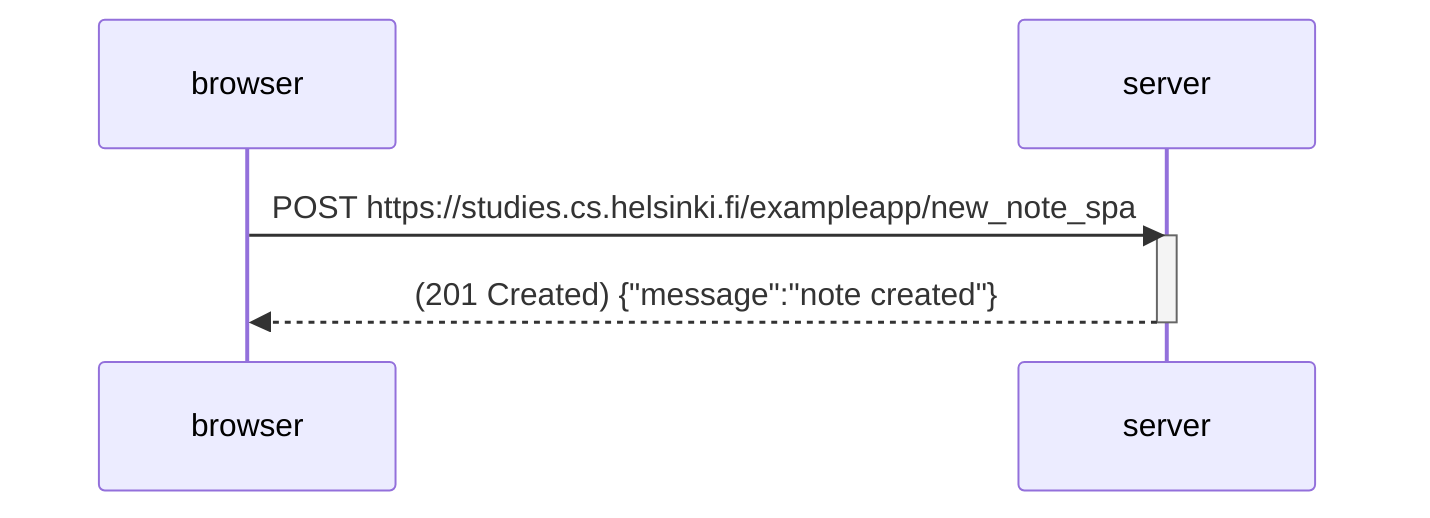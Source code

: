 sequenceDiagram
    participant browser
    participant server
    browser->>server: POST https://studies.cs.helsinki.fi/exampleapp/new_note_spa
    activate server
    server-->>browser: (201 Created) {"message":"note created"}
    deactivate server